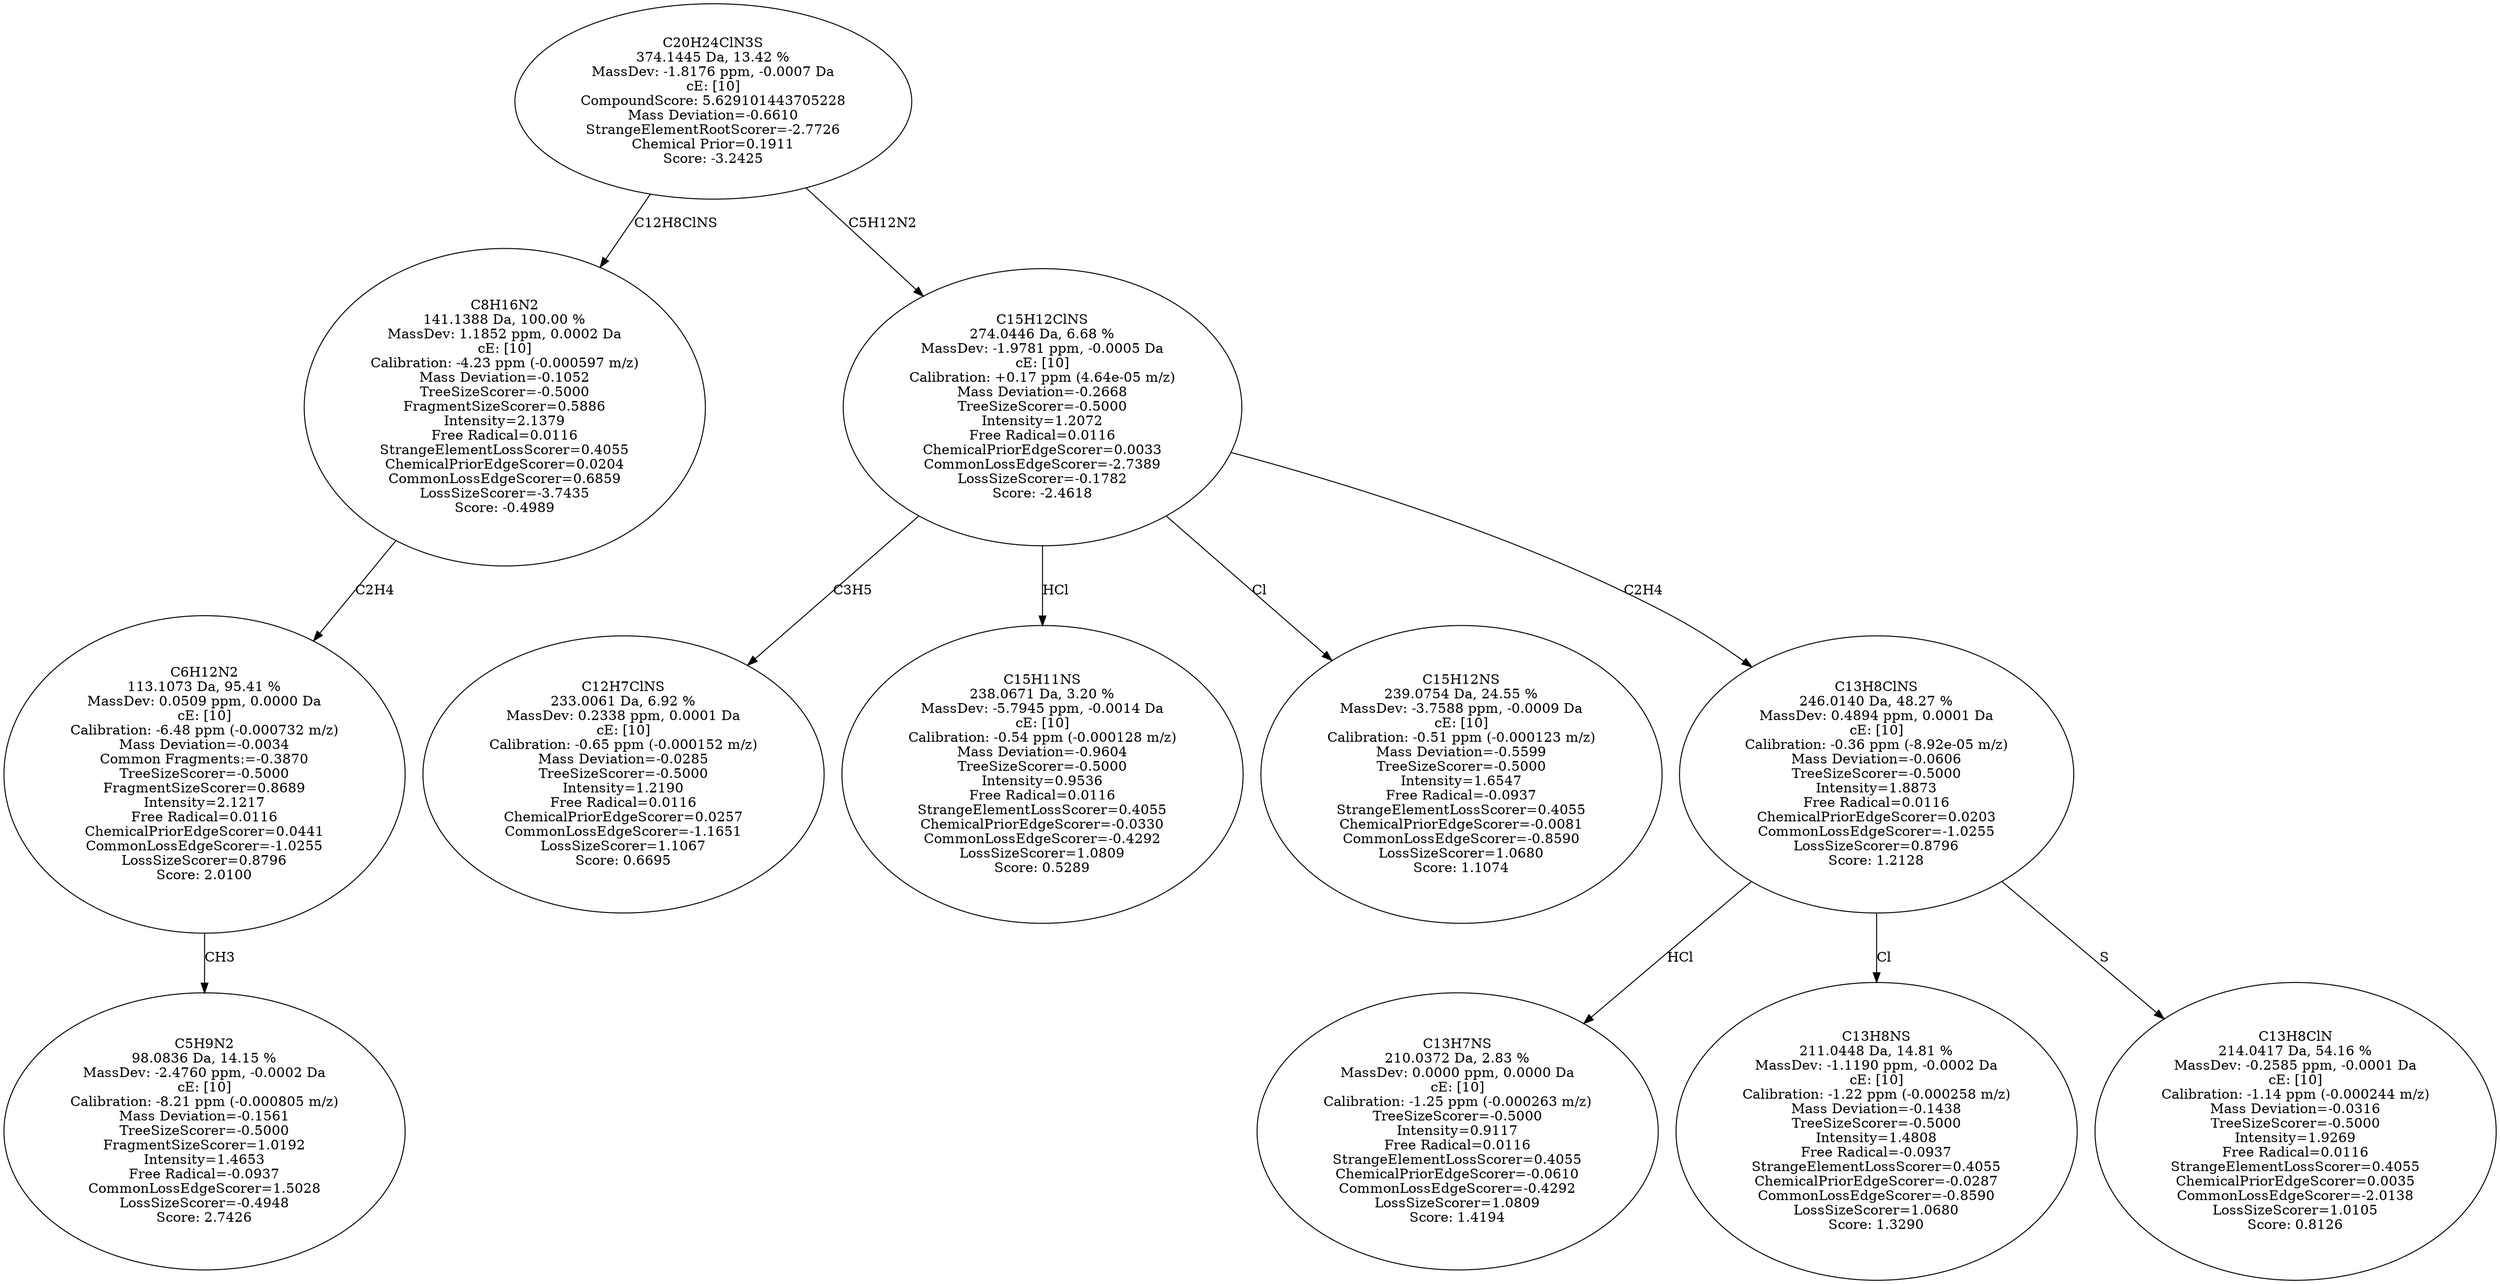 strict digraph {
v1 [label="C5H9N2\n98.0836 Da, 14.15 %\nMassDev: -2.4760 ppm, -0.0002 Da\ncE: [10]\nCalibration: -8.21 ppm (-0.000805 m/z)\nMass Deviation=-0.1561\nTreeSizeScorer=-0.5000\nFragmentSizeScorer=1.0192\nIntensity=1.4653\nFree Radical=-0.0937\nCommonLossEdgeScorer=1.5028\nLossSizeScorer=-0.4948\nScore: 2.7426"];
v2 [label="C6H12N2\n113.1073 Da, 95.41 %\nMassDev: 0.0509 ppm, 0.0000 Da\ncE: [10]\nCalibration: -6.48 ppm (-0.000732 m/z)\nMass Deviation=-0.0034\nCommon Fragments:=-0.3870\nTreeSizeScorer=-0.5000\nFragmentSizeScorer=0.8689\nIntensity=2.1217\nFree Radical=0.0116\nChemicalPriorEdgeScorer=0.0441\nCommonLossEdgeScorer=-1.0255\nLossSizeScorer=0.8796\nScore: 2.0100"];
v3 [label="C8H16N2\n141.1388 Da, 100.00 %\nMassDev: 1.1852 ppm, 0.0002 Da\ncE: [10]\nCalibration: -4.23 ppm (-0.000597 m/z)\nMass Deviation=-0.1052\nTreeSizeScorer=-0.5000\nFragmentSizeScorer=0.5886\nIntensity=2.1379\nFree Radical=0.0116\nStrangeElementLossScorer=0.4055\nChemicalPriorEdgeScorer=0.0204\nCommonLossEdgeScorer=0.6859\nLossSizeScorer=-3.7435\nScore: -0.4989"];
v4 [label="C12H7ClNS\n233.0061 Da, 6.92 %\nMassDev: 0.2338 ppm, 0.0001 Da\ncE: [10]\nCalibration: -0.65 ppm (-0.000152 m/z)\nMass Deviation=-0.0285\nTreeSizeScorer=-0.5000\nIntensity=1.2190\nFree Radical=0.0116\nChemicalPriorEdgeScorer=0.0257\nCommonLossEdgeScorer=-1.1651\nLossSizeScorer=1.1067\nScore: 0.6695"];
v5 [label="C15H11NS\n238.0671 Da, 3.20 %\nMassDev: -5.7945 ppm, -0.0014 Da\ncE: [10]\nCalibration: -0.54 ppm (-0.000128 m/z)\nMass Deviation=-0.9604\nTreeSizeScorer=-0.5000\nIntensity=0.9536\nFree Radical=0.0116\nStrangeElementLossScorer=0.4055\nChemicalPriorEdgeScorer=-0.0330\nCommonLossEdgeScorer=-0.4292\nLossSizeScorer=1.0809\nScore: 0.5289"];
v6 [label="C15H12NS\n239.0754 Da, 24.55 %\nMassDev: -3.7588 ppm, -0.0009 Da\ncE: [10]\nCalibration: -0.51 ppm (-0.000123 m/z)\nMass Deviation=-0.5599\nTreeSizeScorer=-0.5000\nIntensity=1.6547\nFree Radical=-0.0937\nStrangeElementLossScorer=0.4055\nChemicalPriorEdgeScorer=-0.0081\nCommonLossEdgeScorer=-0.8590\nLossSizeScorer=1.0680\nScore: 1.1074"];
v7 [label="C13H7NS\n210.0372 Da, 2.83 %\nMassDev: 0.0000 ppm, 0.0000 Da\ncE: [10]\nCalibration: -1.25 ppm (-0.000263 m/z)\nTreeSizeScorer=-0.5000\nIntensity=0.9117\nFree Radical=0.0116\nStrangeElementLossScorer=0.4055\nChemicalPriorEdgeScorer=-0.0610\nCommonLossEdgeScorer=-0.4292\nLossSizeScorer=1.0809\nScore: 1.4194"];
v8 [label="C13H8NS\n211.0448 Da, 14.81 %\nMassDev: -1.1190 ppm, -0.0002 Da\ncE: [10]\nCalibration: -1.22 ppm (-0.000258 m/z)\nMass Deviation=-0.1438\nTreeSizeScorer=-0.5000\nIntensity=1.4808\nFree Radical=-0.0937\nStrangeElementLossScorer=0.4055\nChemicalPriorEdgeScorer=-0.0287\nCommonLossEdgeScorer=-0.8590\nLossSizeScorer=1.0680\nScore: 1.3290"];
v9 [label="C13H8ClN\n214.0417 Da, 54.16 %\nMassDev: -0.2585 ppm, -0.0001 Da\ncE: [10]\nCalibration: -1.14 ppm (-0.000244 m/z)\nMass Deviation=-0.0316\nTreeSizeScorer=-0.5000\nIntensity=1.9269\nFree Radical=0.0116\nStrangeElementLossScorer=0.4055\nChemicalPriorEdgeScorer=0.0035\nCommonLossEdgeScorer=-2.0138\nLossSizeScorer=1.0105\nScore: 0.8126"];
v10 [label="C13H8ClNS\n246.0140 Da, 48.27 %\nMassDev: 0.4894 ppm, 0.0001 Da\ncE: [10]\nCalibration: -0.36 ppm (-8.92e-05 m/z)\nMass Deviation=-0.0606\nTreeSizeScorer=-0.5000\nIntensity=1.8873\nFree Radical=0.0116\nChemicalPriorEdgeScorer=0.0203\nCommonLossEdgeScorer=-1.0255\nLossSizeScorer=0.8796\nScore: 1.2128"];
v11 [label="C15H12ClNS\n274.0446 Da, 6.68 %\nMassDev: -1.9781 ppm, -0.0005 Da\ncE: [10]\nCalibration: +0.17 ppm (4.64e-05 m/z)\nMass Deviation=-0.2668\nTreeSizeScorer=-0.5000\nIntensity=1.2072\nFree Radical=0.0116\nChemicalPriorEdgeScorer=0.0033\nCommonLossEdgeScorer=-2.7389\nLossSizeScorer=-0.1782\nScore: -2.4618"];
v12 [label="C20H24ClN3S\n374.1445 Da, 13.42 %\nMassDev: -1.8176 ppm, -0.0007 Da\ncE: [10]\nCompoundScore: 5.629101443705228\nMass Deviation=-0.6610\nStrangeElementRootScorer=-2.7726\nChemical Prior=0.1911\nScore: -3.2425"];
v2 -> v1 [label="CH3"];
v3 -> v2 [label="C2H4"];
v12 -> v3 [label="C12H8ClNS"];
v11 -> v4 [label="C3H5"];
v11 -> v5 [label="HCl"];
v11 -> v6 [label="Cl"];
v10 -> v7 [label="HCl"];
v10 -> v8 [label="Cl"];
v10 -> v9 [label="S"];
v11 -> v10 [label="C2H4"];
v12 -> v11 [label="C5H12N2"];
}